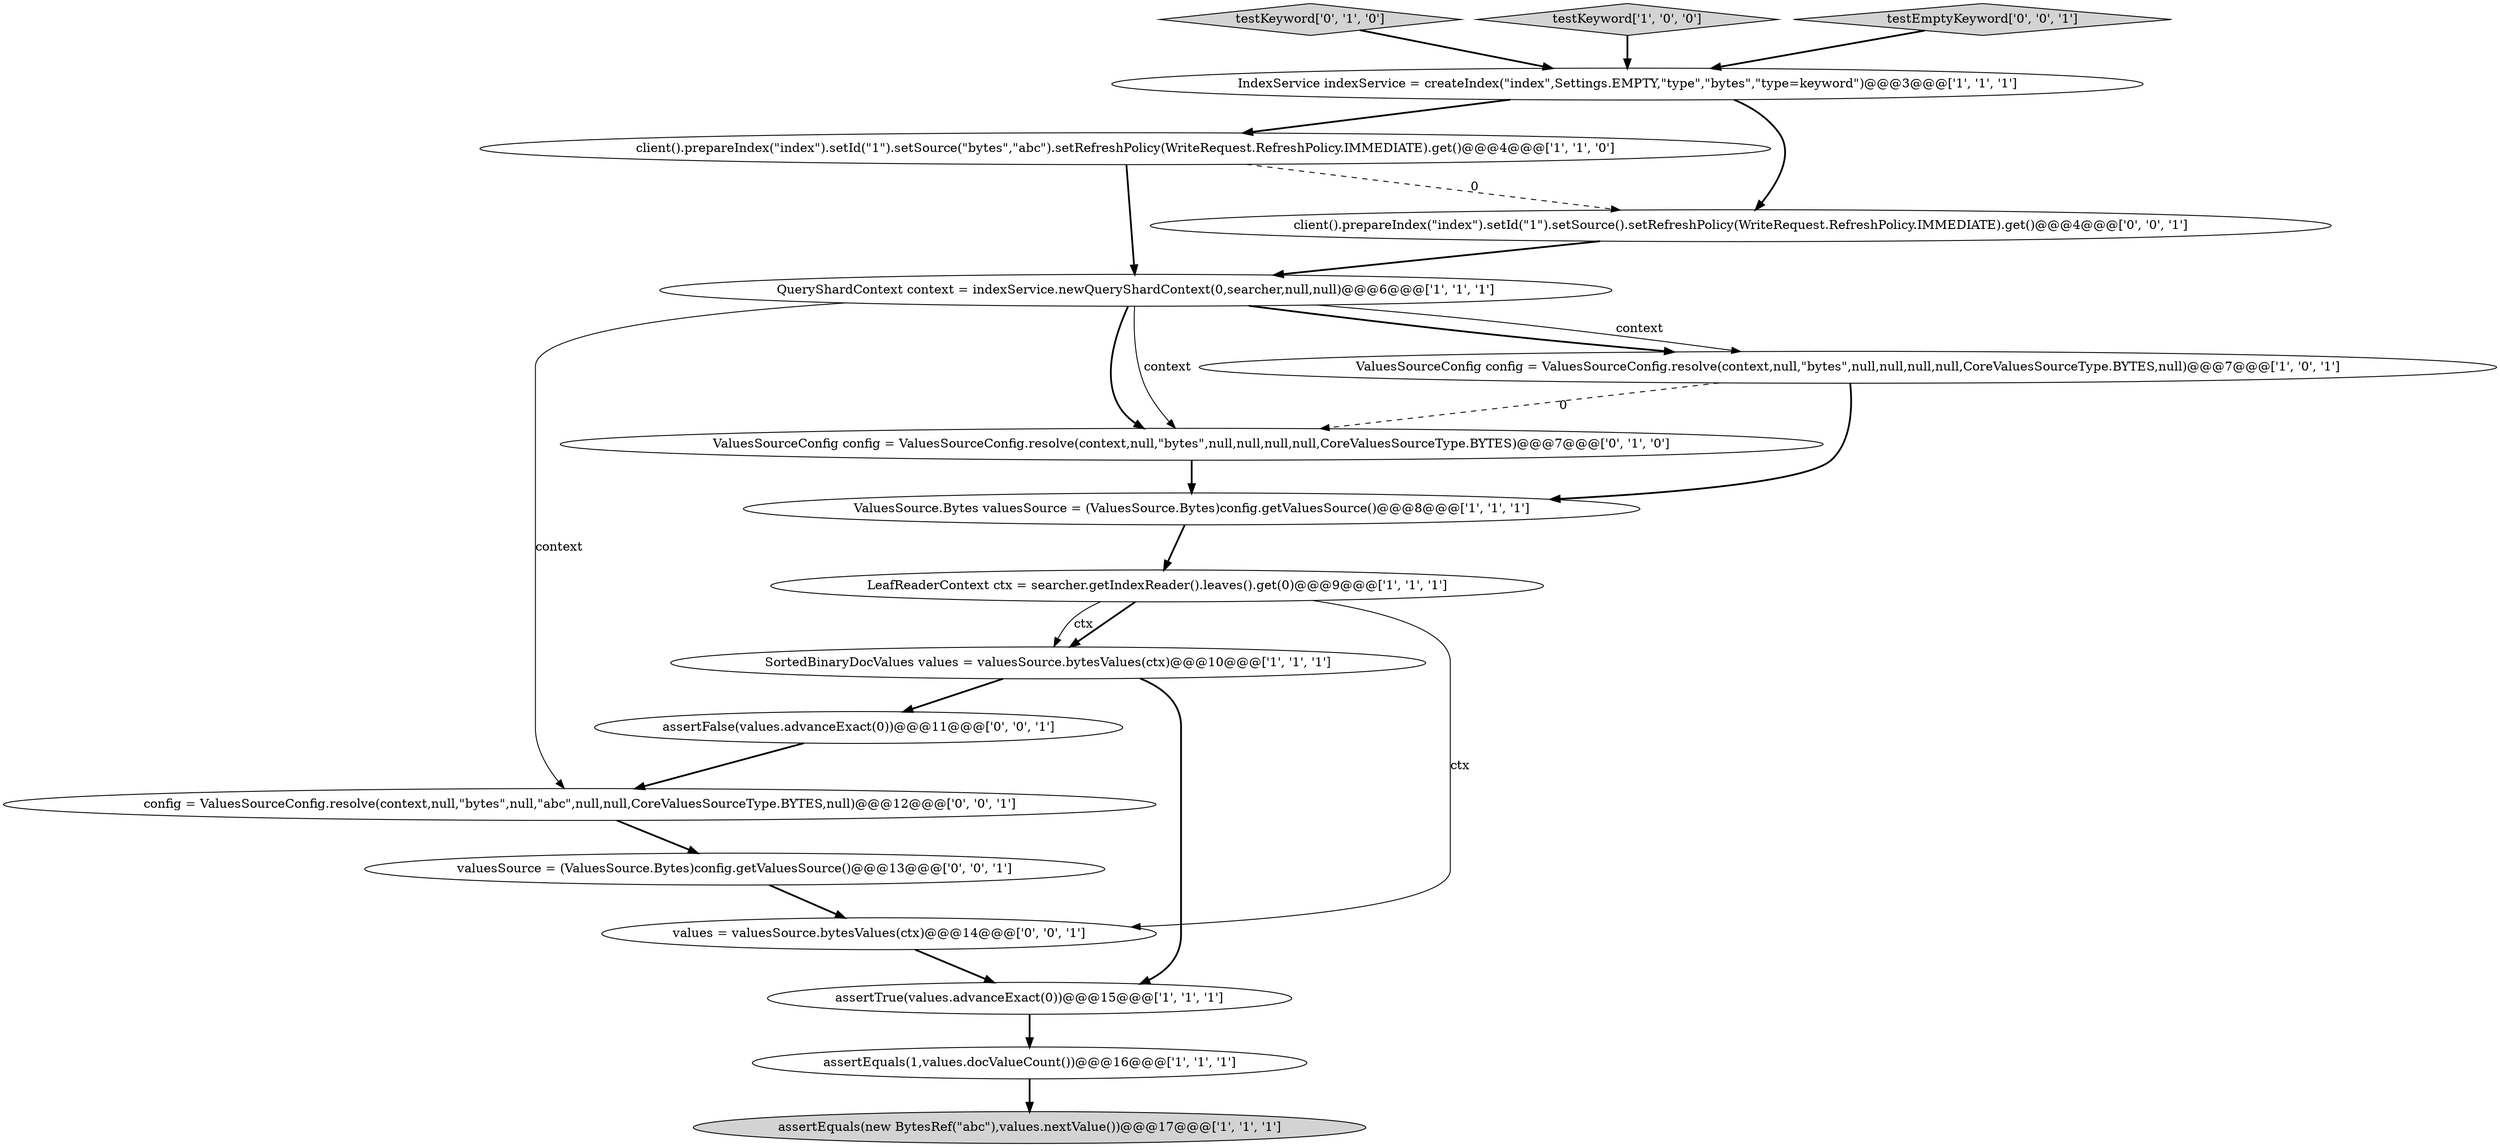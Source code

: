 digraph {
0 [style = filled, label = "IndexService indexService = createIndex(\"index\",Settings.EMPTY,\"type\",\"bytes\",\"type=keyword\")@@@3@@@['1', '1', '1']", fillcolor = white, shape = ellipse image = "AAA0AAABBB1BBB"];
9 [style = filled, label = "ValuesSourceConfig config = ValuesSourceConfig.resolve(context,null,\"bytes\",null,null,null,null,CoreValuesSourceType.BYTES,null)@@@7@@@['1', '0', '1']", fillcolor = white, shape = ellipse image = "AAA0AAABBB1BBB"];
3 [style = filled, label = "QueryShardContext context = indexService.newQueryShardContext(0,searcher,null,null)@@@6@@@['1', '1', '1']", fillcolor = white, shape = ellipse image = "AAA0AAABBB1BBB"];
6 [style = filled, label = "ValuesSource.Bytes valuesSource = (ValuesSource.Bytes)config.getValuesSource()@@@8@@@['1', '1', '1']", fillcolor = white, shape = ellipse image = "AAA0AAABBB1BBB"];
1 [style = filled, label = "client().prepareIndex(\"index\").setId(\"1\").setSource(\"bytes\",\"abc\").setRefreshPolicy(WriteRequest.RefreshPolicy.IMMEDIATE).get()@@@4@@@['1', '1', '0']", fillcolor = white, shape = ellipse image = "AAA0AAABBB1BBB"];
7 [style = filled, label = "SortedBinaryDocValues values = valuesSource.bytesValues(ctx)@@@10@@@['1', '1', '1']", fillcolor = white, shape = ellipse image = "AAA0AAABBB1BBB"];
12 [style = filled, label = "testKeyword['0', '1', '0']", fillcolor = lightgray, shape = diamond image = "AAA0AAABBB2BBB"];
8 [style = filled, label = "assertEquals(new BytesRef(\"abc\"),values.nextValue())@@@17@@@['1', '1', '1']", fillcolor = lightgray, shape = ellipse image = "AAA0AAABBB1BBB"];
15 [style = filled, label = "assertFalse(values.advanceExact(0))@@@11@@@['0', '0', '1']", fillcolor = white, shape = ellipse image = "AAA0AAABBB3BBB"];
17 [style = filled, label = "client().prepareIndex(\"index\").setId(\"1\").setSource().setRefreshPolicy(WriteRequest.RefreshPolicy.IMMEDIATE).get()@@@4@@@['0', '0', '1']", fillcolor = white, shape = ellipse image = "AAA0AAABBB3BBB"];
5 [style = filled, label = "testKeyword['1', '0', '0']", fillcolor = lightgray, shape = diamond image = "AAA0AAABBB1BBB"];
11 [style = filled, label = "ValuesSourceConfig config = ValuesSourceConfig.resolve(context,null,\"bytes\",null,null,null,null,CoreValuesSourceType.BYTES)@@@7@@@['0', '1', '0']", fillcolor = white, shape = ellipse image = "AAA1AAABBB2BBB"];
10 [style = filled, label = "assertTrue(values.advanceExact(0))@@@15@@@['1', '1', '1']", fillcolor = white, shape = ellipse image = "AAA0AAABBB1BBB"];
4 [style = filled, label = "assertEquals(1,values.docValueCount())@@@16@@@['1', '1', '1']", fillcolor = white, shape = ellipse image = "AAA0AAABBB1BBB"];
13 [style = filled, label = "testEmptyKeyword['0', '0', '1']", fillcolor = lightgray, shape = diamond image = "AAA0AAABBB3BBB"];
14 [style = filled, label = "values = valuesSource.bytesValues(ctx)@@@14@@@['0', '0', '1']", fillcolor = white, shape = ellipse image = "AAA0AAABBB3BBB"];
2 [style = filled, label = "LeafReaderContext ctx = searcher.getIndexReader().leaves().get(0)@@@9@@@['1', '1', '1']", fillcolor = white, shape = ellipse image = "AAA0AAABBB1BBB"];
16 [style = filled, label = "valuesSource = (ValuesSource.Bytes)config.getValuesSource()@@@13@@@['0', '0', '1']", fillcolor = white, shape = ellipse image = "AAA0AAABBB3BBB"];
18 [style = filled, label = "config = ValuesSourceConfig.resolve(context,null,\"bytes\",null,\"abc\",null,null,CoreValuesSourceType.BYTES,null)@@@12@@@['0', '0', '1']", fillcolor = white, shape = ellipse image = "AAA0AAABBB3BBB"];
12->0 [style = bold, label=""];
9->11 [style = dashed, label="0"];
3->11 [style = bold, label=""];
3->9 [style = solid, label="context"];
15->18 [style = bold, label=""];
7->10 [style = bold, label=""];
2->7 [style = bold, label=""];
13->0 [style = bold, label=""];
2->14 [style = solid, label="ctx"];
4->8 [style = bold, label=""];
17->3 [style = bold, label=""];
11->6 [style = bold, label=""];
0->1 [style = bold, label=""];
6->2 [style = bold, label=""];
2->7 [style = solid, label="ctx"];
9->6 [style = bold, label=""];
3->18 [style = solid, label="context"];
5->0 [style = bold, label=""];
1->3 [style = bold, label=""];
10->4 [style = bold, label=""];
3->9 [style = bold, label=""];
16->14 [style = bold, label=""];
18->16 [style = bold, label=""];
0->17 [style = bold, label=""];
3->11 [style = solid, label="context"];
7->15 [style = bold, label=""];
14->10 [style = bold, label=""];
1->17 [style = dashed, label="0"];
}

